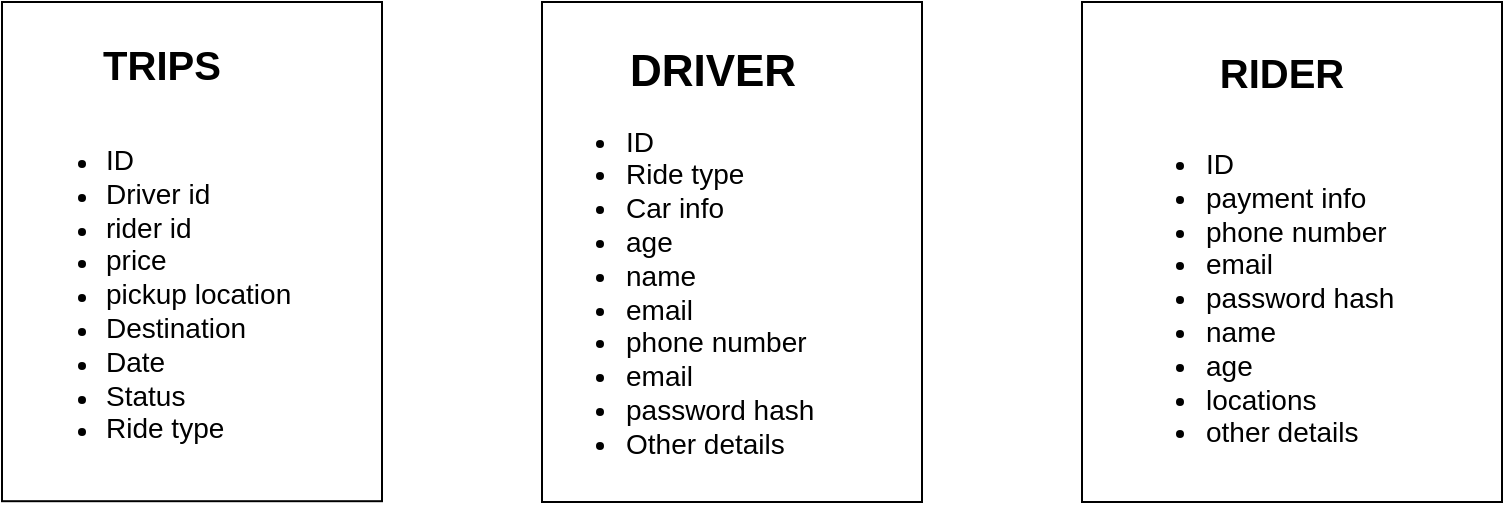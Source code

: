 <mxfile version="24.7.7">
  <diagram name="Page-1" id="VFngx8alxgX0edXpD1Mb">
    <mxGraphModel dx="1050" dy="579" grid="1" gridSize="10" guides="1" tooltips="1" connect="1" arrows="1" fold="1" page="1" pageScale="1" pageWidth="850" pageHeight="1100" math="0" shadow="0">
      <root>
        <mxCell id="0" />
        <mxCell id="1" parent="0" />
        <mxCell id="ie63YeDP68cIISli7fVT-5" value="" style="group" vertex="1" connectable="0" parent="1">
          <mxGeometry x="50" y="100" width="190" height="260" as="geometry" />
        </mxCell>
        <mxCell id="ie63YeDP68cIISli7fVT-2" value="" style="rounded=0;whiteSpace=wrap;html=1;" vertex="1" parent="ie63YeDP68cIISli7fVT-5">
          <mxGeometry width="190" height="249.6" as="geometry" />
        </mxCell>
        <mxCell id="ie63YeDP68cIISli7fVT-3" value="&lt;font style=&quot;font-size: 20px;&quot;&gt;&lt;b&gt;TRIPS&lt;/b&gt;&lt;/font&gt;" style="text;html=1;align=center;verticalAlign=middle;whiteSpace=wrap;rounded=0;strokeWidth=4;" vertex="1" parent="ie63YeDP68cIISli7fVT-5">
          <mxGeometry x="30" y="10.4" width="100" height="41.6" as="geometry" />
        </mxCell>
        <mxCell id="ie63YeDP68cIISli7fVT-4" value="&lt;ul&gt;&lt;li&gt;&lt;font style=&quot;font-size: 14px;&quot;&gt;ID&lt;/font&gt;&lt;/li&gt;&lt;li&gt;&lt;font style=&quot;font-size: 14px;&quot;&gt;Driver id&lt;/font&gt;&lt;/li&gt;&lt;li&gt;&lt;font style=&quot;font-size: 14px;&quot;&gt;rider id&lt;/font&gt;&lt;/li&gt;&lt;li&gt;&lt;font style=&quot;font-size: 14px;&quot;&gt;price&lt;/font&gt;&lt;/li&gt;&lt;li&gt;&lt;font style=&quot;font-size: 14px;&quot;&gt;pickup location&lt;/font&gt;&lt;/li&gt;&lt;li&gt;&lt;font style=&quot;font-size: 14px;&quot;&gt;Destination&lt;/font&gt;&lt;/li&gt;&lt;li&gt;&lt;font style=&quot;font-size: 14px;&quot;&gt;Date&lt;/font&gt;&lt;/li&gt;&lt;li&gt;&lt;font style=&quot;font-size: 14px;&quot;&gt;Status&lt;/font&gt;&lt;/li&gt;&lt;li&gt;&lt;font style=&quot;font-size: 14px;&quot;&gt;Ride type&lt;/font&gt;&lt;/li&gt;&lt;/ul&gt;" style="text;html=1;align=left;verticalAlign=middle;whiteSpace=wrap;rounded=0;" vertex="1" parent="ie63YeDP68cIISli7fVT-5">
          <mxGeometry x="10" y="62.4" width="140" height="166.4" as="geometry" />
        </mxCell>
        <mxCell id="ie63YeDP68cIISli7fVT-12" value="" style="group" vertex="1" connectable="0" parent="1">
          <mxGeometry x="320" y="100" width="190" height="250" as="geometry" />
        </mxCell>
        <mxCell id="ie63YeDP68cIISli7fVT-6" value="" style="rounded=0;whiteSpace=wrap;html=1;" vertex="1" parent="ie63YeDP68cIISli7fVT-12">
          <mxGeometry width="190" height="250" as="geometry" />
        </mxCell>
        <mxCell id="ie63YeDP68cIISli7fVT-10" value="DRIVER" style="text;html=1;align=center;verticalAlign=middle;whiteSpace=wrap;rounded=0;fontStyle=1;fontSize=22;" vertex="1" parent="ie63YeDP68cIISli7fVT-12">
          <mxGeometry x="37.5" y="20" width="95" height="30" as="geometry" />
        </mxCell>
        <mxCell id="ie63YeDP68cIISli7fVT-11" value="&lt;ul style=&quot;font-size: 14px;&quot;&gt;&lt;li style=&quot;font-size: 14px;&quot;&gt;ID&lt;/li&gt;&lt;li style=&quot;font-size: 14px;&quot;&gt;Ride type&lt;/li&gt;&lt;li style=&quot;font-size: 14px;&quot;&gt;Car info&lt;/li&gt;&lt;li style=&quot;font-size: 14px;&quot;&gt;age&amp;nbsp;&lt;/li&gt;&lt;li style=&quot;font-size: 14px;&quot;&gt;name&lt;/li&gt;&lt;li style=&quot;font-size: 14px;&quot;&gt;email&lt;/li&gt;&lt;li style=&quot;font-size: 14px;&quot;&gt;phone number&lt;/li&gt;&lt;li style=&quot;font-size: 14px;&quot;&gt;email&lt;/li&gt;&lt;li style=&quot;font-size: 14px;&quot;&gt;password hash&lt;/li&gt;&lt;li style=&quot;font-size: 14px;&quot;&gt;Other details&lt;/li&gt;&lt;/ul&gt;" style="text;html=1;align=left;verticalAlign=middle;whiteSpace=wrap;rounded=0;fontSize=14;" vertex="1" parent="ie63YeDP68cIISli7fVT-12">
          <mxGeometry y="60" width="152.5" height="170" as="geometry" />
        </mxCell>
        <mxCell id="ie63YeDP68cIISli7fVT-16" value="" style="group" vertex="1" connectable="0" parent="1">
          <mxGeometry x="590" y="100" width="210" height="250" as="geometry" />
        </mxCell>
        <mxCell id="ie63YeDP68cIISli7fVT-13" value="" style="rounded=0;whiteSpace=wrap;html=1;" vertex="1" parent="ie63YeDP68cIISli7fVT-16">
          <mxGeometry width="210" height="250" as="geometry" />
        </mxCell>
        <mxCell id="ie63YeDP68cIISli7fVT-14" value="&lt;b&gt;&lt;font style=&quot;font-size: 20px;&quot;&gt;RIDER&lt;/font&gt;&lt;/b&gt;" style="text;html=1;align=center;verticalAlign=middle;whiteSpace=wrap;rounded=0;" vertex="1" parent="ie63YeDP68cIISli7fVT-16">
          <mxGeometry x="70" y="20" width="60" height="30" as="geometry" />
        </mxCell>
        <mxCell id="ie63YeDP68cIISli7fVT-15" value="&lt;ul style=&quot;font-size: 14px;&quot;&gt;&lt;li&gt;ID&lt;/li&gt;&lt;li&gt;payment info&lt;/li&gt;&lt;li&gt;phone number&amp;nbsp;&lt;/li&gt;&lt;li&gt;email&amp;nbsp;&lt;/li&gt;&lt;li&gt;password hash&lt;/li&gt;&lt;li&gt;name&lt;/li&gt;&lt;li&gt;age&lt;/li&gt;&lt;li&gt;locations&lt;/li&gt;&lt;li&gt;other details&lt;/li&gt;&lt;/ul&gt;" style="text;html=1;align=left;verticalAlign=middle;whiteSpace=wrap;rounded=0;" vertex="1" parent="ie63YeDP68cIISli7fVT-16">
          <mxGeometry x="20" y="65" width="160" height="165" as="geometry" />
        </mxCell>
      </root>
    </mxGraphModel>
  </diagram>
</mxfile>
